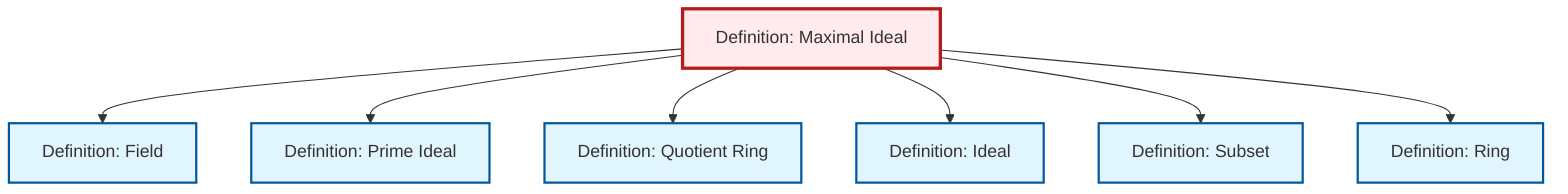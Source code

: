 graph TD
    classDef definition fill:#e1f5fe,stroke:#01579b,stroke-width:2px
    classDef theorem fill:#f3e5f5,stroke:#4a148c,stroke-width:2px
    classDef axiom fill:#fff3e0,stroke:#e65100,stroke-width:2px
    classDef example fill:#e8f5e9,stroke:#1b5e20,stroke-width:2px
    classDef current fill:#ffebee,stroke:#b71c1c,stroke-width:3px
    def-quotient-ring["Definition: Quotient Ring"]:::definition
    def-ring["Definition: Ring"]:::definition
    def-subset["Definition: Subset"]:::definition
    def-prime-ideal["Definition: Prime Ideal"]:::definition
    def-maximal-ideal["Definition: Maximal Ideal"]:::definition
    def-ideal["Definition: Ideal"]:::definition
    def-field["Definition: Field"]:::definition
    def-maximal-ideal --> def-field
    def-maximal-ideal --> def-prime-ideal
    def-maximal-ideal --> def-quotient-ring
    def-maximal-ideal --> def-ideal
    def-maximal-ideal --> def-subset
    def-maximal-ideal --> def-ring
    class def-maximal-ideal current
